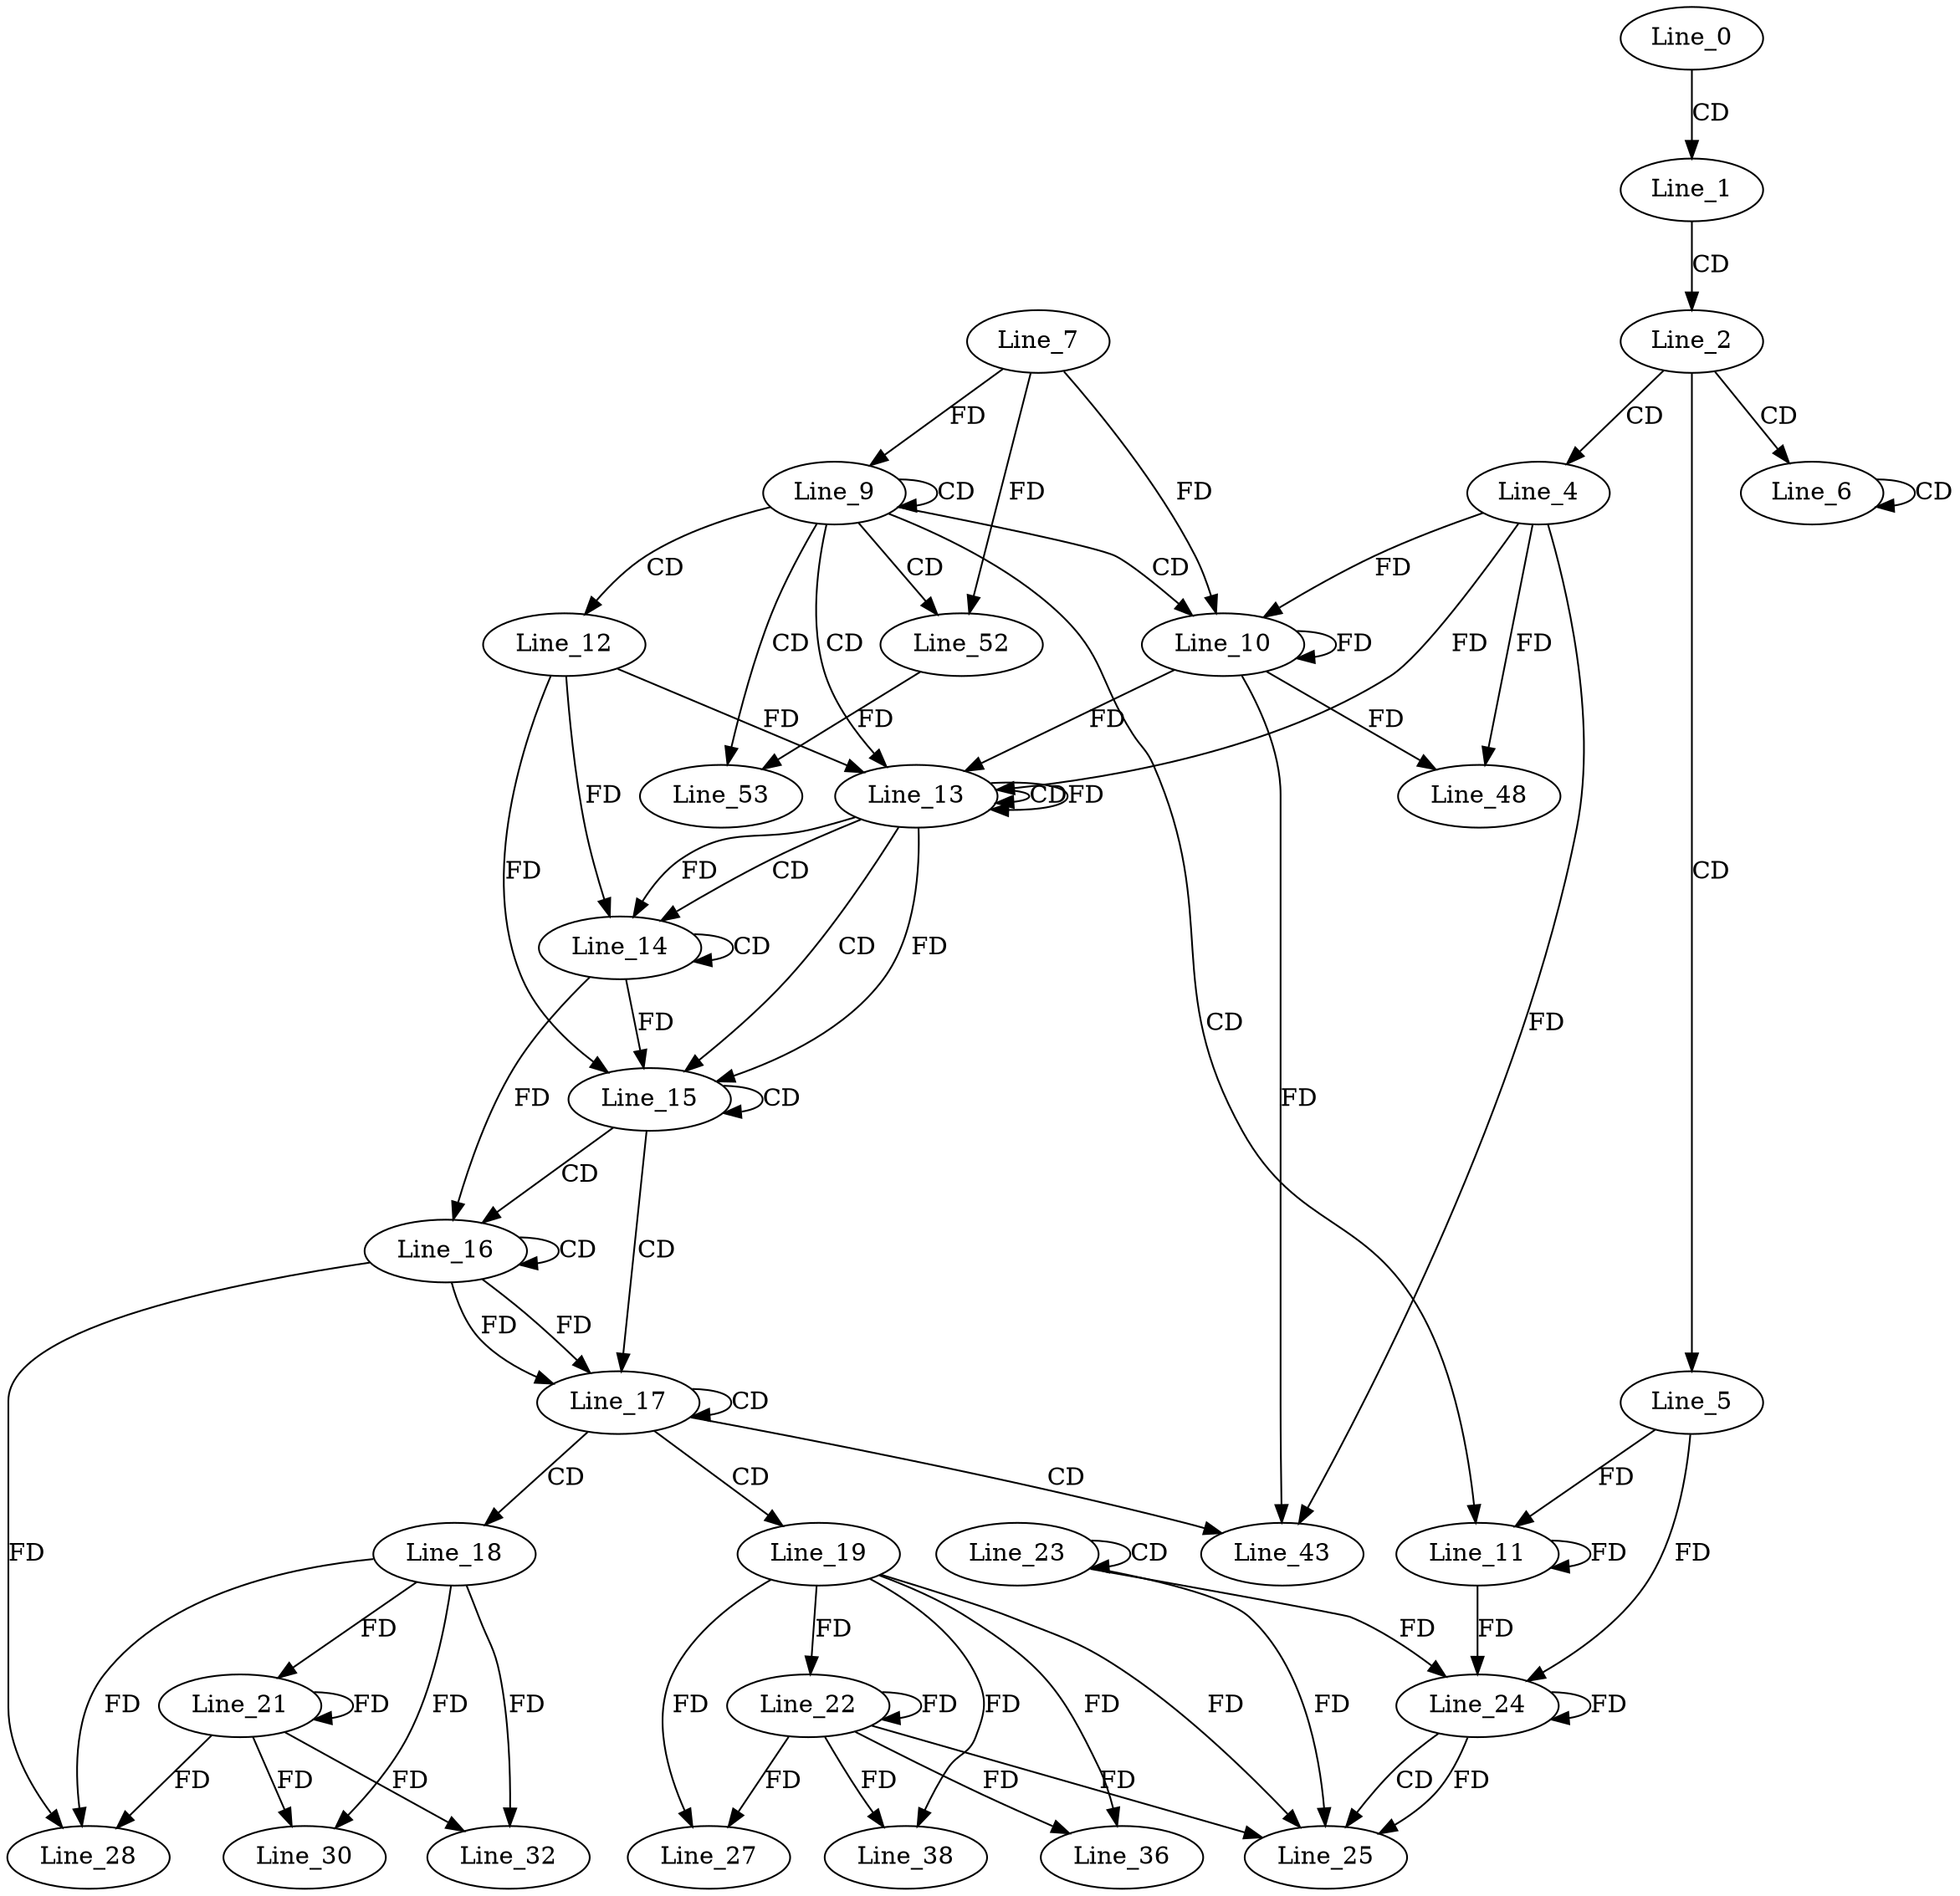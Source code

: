 digraph G {
  Line_0;
  Line_1;
  Line_2;
  Line_4;
  Line_5;
  Line_6;
  Line_6;
  Line_9;
  Line_9;
  Line_7;
  Line_9;
  Line_10;
  Line_10;
  Line_11;
  Line_12;
  Line_13;
  Line_13;
  Line_13;
  Line_14;
  Line_14;
  Line_15;
  Line_15;
  Line_15;
  Line_15;
  Line_16;
  Line_16;
  Line_16;
  Line_16;
  Line_17;
  Line_17;
  Line_18;
  Line_19;
  Line_21;
  Line_22;
  Line_23;
  Line_23;
  Line_24;
  Line_24;
  Line_24;
  Line_25;
  Line_27;
  Line_28;
  Line_28;
  Line_30;
  Line_32;
  Line_36;
  Line_38;
  Line_43;
  Line_48;
  Line_52;
  Line_52;
  Line_53;
  Line_0 -> Line_1 [ label="CD" ];
  Line_1 -> Line_2 [ label="CD" ];
  Line_2 -> Line_4 [ label="CD" ];
  Line_2 -> Line_5 [ label="CD" ];
  Line_2 -> Line_6 [ label="CD" ];
  Line_6 -> Line_6 [ label="CD" ];
  Line_9 -> Line_9 [ label="CD" ];
  Line_7 -> Line_9 [ label="FD" ];
  Line_9 -> Line_10 [ label="CD" ];
  Line_4 -> Line_10 [ label="FD" ];
  Line_10 -> Line_10 [ label="FD" ];
  Line_7 -> Line_10 [ label="FD" ];
  Line_9 -> Line_11 [ label="CD" ];
  Line_5 -> Line_11 [ label="FD" ];
  Line_11 -> Line_11 [ label="FD" ];
  Line_9 -> Line_12 [ label="CD" ];
  Line_9 -> Line_13 [ label="CD" ];
  Line_13 -> Line_13 [ label="CD" ];
  Line_13 -> Line_13 [ label="FD" ];
  Line_12 -> Line_13 [ label="FD" ];
  Line_4 -> Line_13 [ label="FD" ];
  Line_10 -> Line_13 [ label="FD" ];
  Line_13 -> Line_14 [ label="CD" ];
  Line_14 -> Line_14 [ label="CD" ];
  Line_13 -> Line_14 [ label="FD" ];
  Line_12 -> Line_14 [ label="FD" ];
  Line_13 -> Line_15 [ label="CD" ];
  Line_15 -> Line_15 [ label="CD" ];
  Line_13 -> Line_15 [ label="FD" ];
  Line_12 -> Line_15 [ label="FD" ];
  Line_14 -> Line_15 [ label="FD" ];
  Line_15 -> Line_16 [ label="CD" ];
  Line_16 -> Line_16 [ label="CD" ];
  Line_14 -> Line_16 [ label="FD" ];
  Line_15 -> Line_17 [ label="CD" ];
  Line_16 -> Line_17 [ label="FD" ];
  Line_17 -> Line_17 [ label="CD" ];
  Line_16 -> Line_17 [ label="FD" ];
  Line_17 -> Line_18 [ label="CD" ];
  Line_17 -> Line_19 [ label="CD" ];
  Line_18 -> Line_21 [ label="FD" ];
  Line_21 -> Line_21 [ label="FD" ];
  Line_19 -> Line_22 [ label="FD" ];
  Line_22 -> Line_22 [ label="FD" ];
  Line_23 -> Line_23 [ label="CD" ];
  Line_24 -> Line_24 [ label="FD" ];
  Line_23 -> Line_24 [ label="FD" ];
  Line_5 -> Line_24 [ label="FD" ];
  Line_11 -> Line_24 [ label="FD" ];
  Line_24 -> Line_25 [ label="CD" ];
  Line_19 -> Line_25 [ label="FD" ];
  Line_22 -> Line_25 [ label="FD" ];
  Line_24 -> Line_25 [ label="FD" ];
  Line_23 -> Line_25 [ label="FD" ];
  Line_19 -> Line_27 [ label="FD" ];
  Line_22 -> Line_27 [ label="FD" ];
  Line_16 -> Line_28 [ label="FD" ];
  Line_18 -> Line_28 [ label="FD" ];
  Line_21 -> Line_28 [ label="FD" ];
  Line_18 -> Line_30 [ label="FD" ];
  Line_21 -> Line_30 [ label="FD" ];
  Line_18 -> Line_32 [ label="FD" ];
  Line_21 -> Line_32 [ label="FD" ];
  Line_19 -> Line_36 [ label="FD" ];
  Line_22 -> Line_36 [ label="FD" ];
  Line_19 -> Line_38 [ label="FD" ];
  Line_22 -> Line_38 [ label="FD" ];
  Line_17 -> Line_43 [ label="CD" ];
  Line_4 -> Line_43 [ label="FD" ];
  Line_10 -> Line_43 [ label="FD" ];
  Line_4 -> Line_48 [ label="FD" ];
  Line_10 -> Line_48 [ label="FD" ];
  Line_9 -> Line_52 [ label="CD" ];
  Line_7 -> Line_52 [ label="FD" ];
  Line_9 -> Line_53 [ label="CD" ];
  Line_52 -> Line_53 [ label="FD" ];
}
